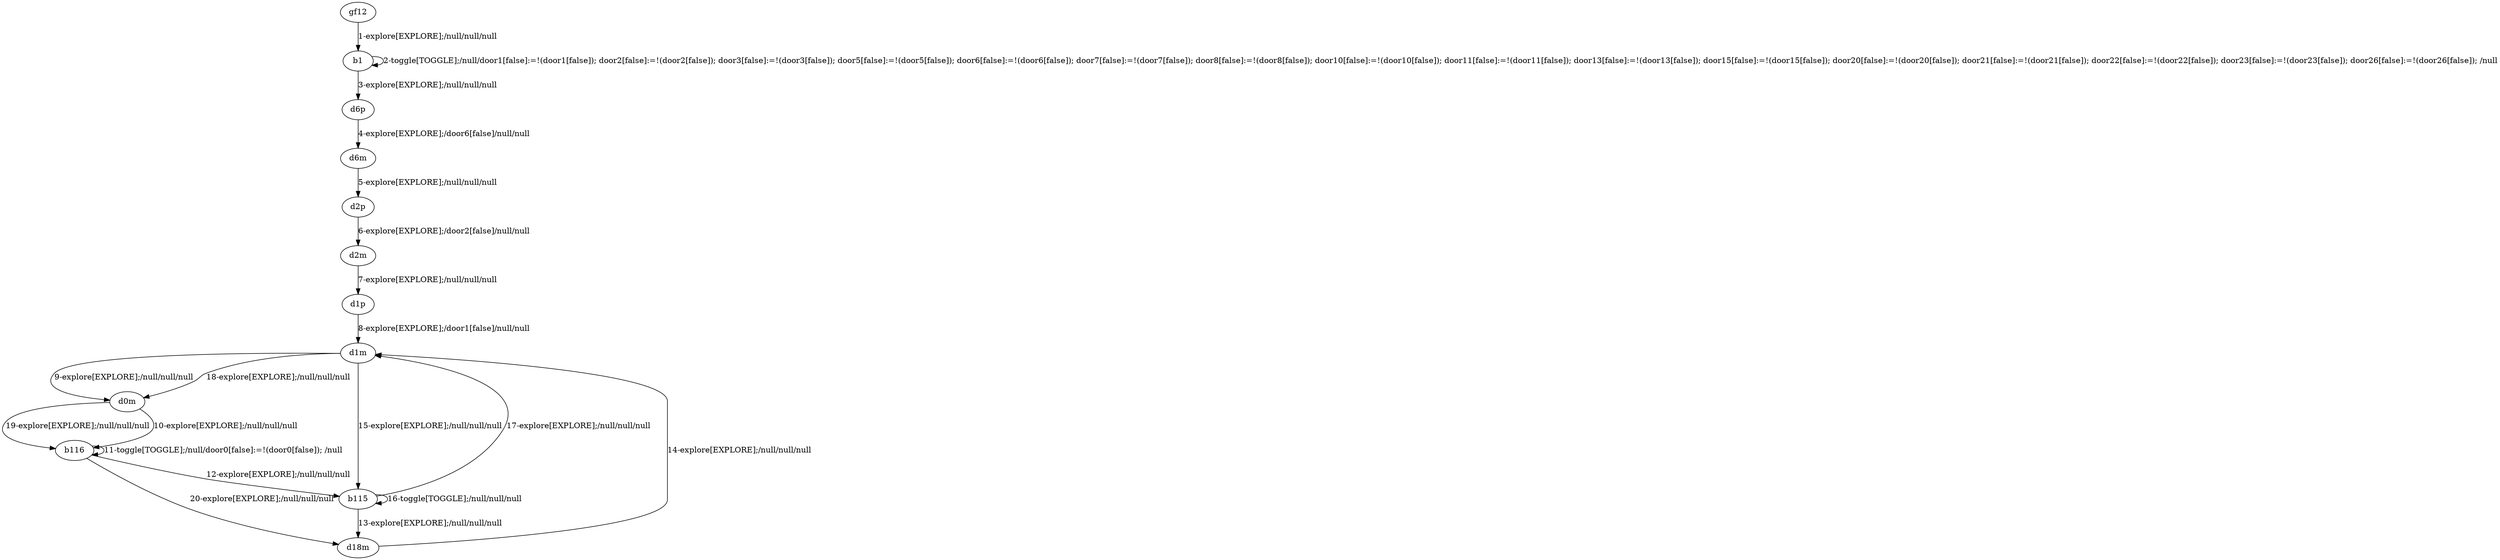 # Total number of goals covered by this test: 1
# b116 --> b115

digraph g {
"gf12" -> "b1" [label = "1-explore[EXPLORE];/null/null/null"];
"b1" -> "b1" [label = "2-toggle[TOGGLE];/null/door1[false]:=!(door1[false]); door2[false]:=!(door2[false]); door3[false]:=!(door3[false]); door5[false]:=!(door5[false]); door6[false]:=!(door6[false]); door7[false]:=!(door7[false]); door8[false]:=!(door8[false]); door10[false]:=!(door10[false]); door11[false]:=!(door11[false]); door13[false]:=!(door13[false]); door15[false]:=!(door15[false]); door20[false]:=!(door20[false]); door21[false]:=!(door21[false]); door22[false]:=!(door22[false]); door23[false]:=!(door23[false]); door26[false]:=!(door26[false]); /null"];
"b1" -> "d6p" [label = "3-explore[EXPLORE];/null/null/null"];
"d6p" -> "d6m" [label = "4-explore[EXPLORE];/door6[false]/null/null"];
"d6m" -> "d2p" [label = "5-explore[EXPLORE];/null/null/null"];
"d2p" -> "d2m" [label = "6-explore[EXPLORE];/door2[false]/null/null"];
"d2m" -> "d1p" [label = "7-explore[EXPLORE];/null/null/null"];
"d1p" -> "d1m" [label = "8-explore[EXPLORE];/door1[false]/null/null"];
"d1m" -> "d0m" [label = "9-explore[EXPLORE];/null/null/null"];
"d0m" -> "b116" [label = "10-explore[EXPLORE];/null/null/null"];
"b116" -> "b116" [label = "11-toggle[TOGGLE];/null/door0[false]:=!(door0[false]); /null"];
"b116" -> "b115" [label = "12-explore[EXPLORE];/null/null/null"];
"b115" -> "d18m" [label = "13-explore[EXPLORE];/null/null/null"];
"d18m" -> "d1m" [label = "14-explore[EXPLORE];/null/null/null"];
"d1m" -> "b115" [label = "15-explore[EXPLORE];/null/null/null"];
"b115" -> "b115" [label = "16-toggle[TOGGLE];/null/null/null"];
"b115" -> "d1m" [label = "17-explore[EXPLORE];/null/null/null"];
"d1m" -> "d0m" [label = "18-explore[EXPLORE];/null/null/null"];
"d0m" -> "b116" [label = "19-explore[EXPLORE];/null/null/null"];
"b116" -> "d18m" [label = "20-explore[EXPLORE];/null/null/null"];
}